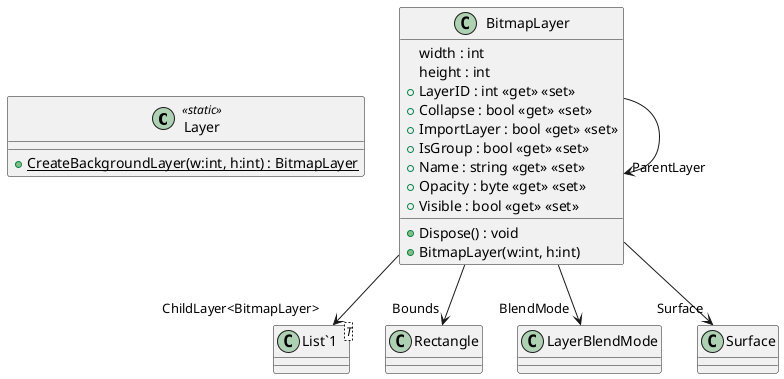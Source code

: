@startuml
class Layer <<static>> {
    + {static} CreateBackgroundLayer(w:int, h:int) : BitmapLayer
}
class BitmapLayer {
    width : int
    height : int
    + Dispose() : void
    + BitmapLayer(w:int, h:int)
    + LayerID : int <<get>> <<set>>
    + Collapse : bool <<get>> <<set>>
    + ImportLayer : bool <<get>> <<set>>
    + IsGroup : bool <<get>> <<set>>
    + Name : string <<get>> <<set>>
    + Opacity : byte <<get>> <<set>>
    + Visible : bool <<get>> <<set>>
}
class "List`1"<T> {
}
BitmapLayer --> "Bounds" Rectangle
BitmapLayer --> "ParentLayer" BitmapLayer
BitmapLayer --> "ChildLayer<BitmapLayer>" "List`1"
BitmapLayer --> "BlendMode" LayerBlendMode
BitmapLayer --> "Surface" Surface
@enduml
